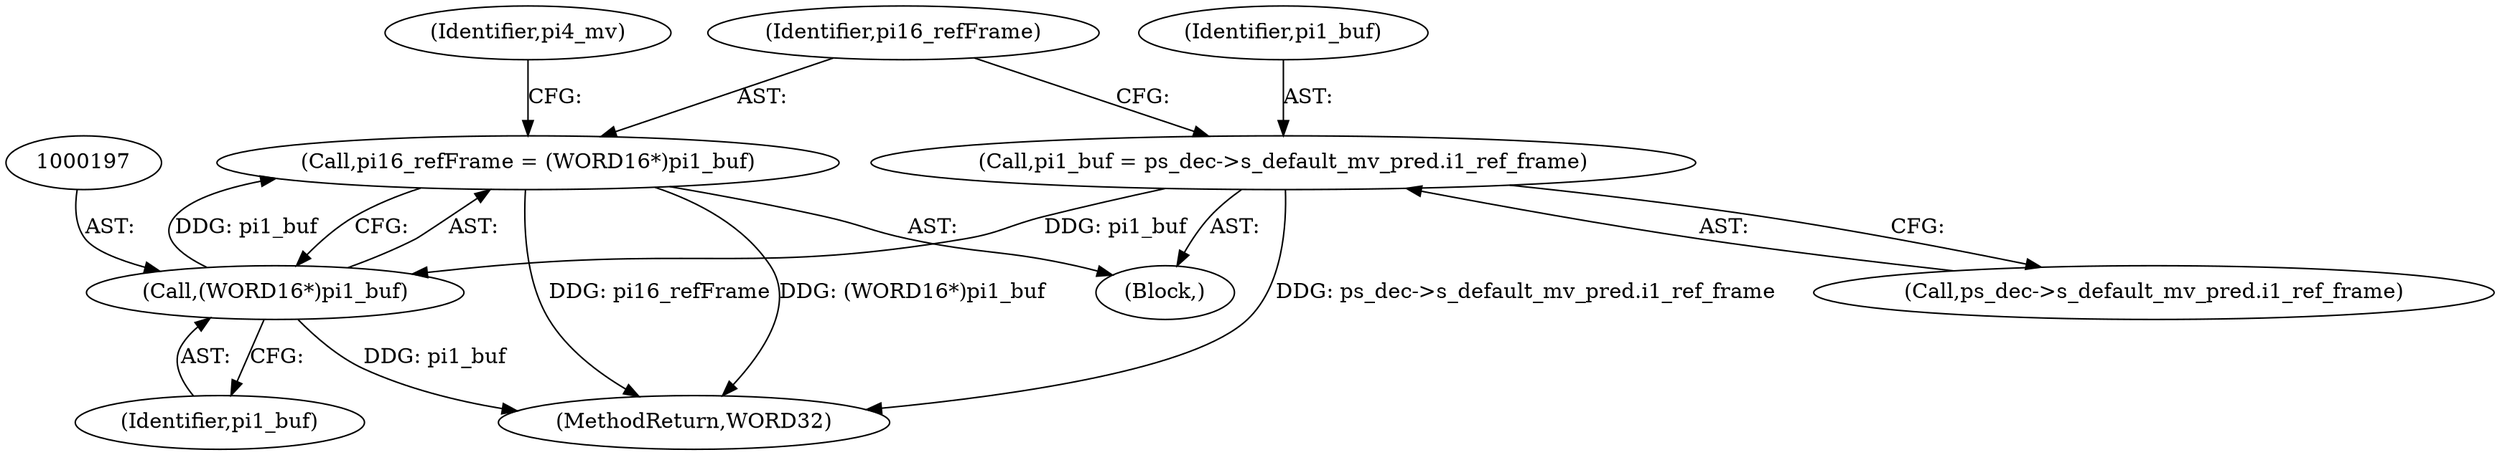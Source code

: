 digraph "0_Android_943323f1d9d3dd5c2634deb26cbe72343ca6b3db_2@pointer" {
"1000194" [label="(Call,pi16_refFrame = (WORD16*)pi1_buf)"];
"1000196" [label="(Call,(WORD16*)pi1_buf)"];
"1000187" [label="(Call,pi1_buf = ps_dec->s_default_mv_pred.i1_ref_frame)"];
"1000196" [label="(Call,(WORD16*)pi1_buf)"];
"1000194" [label="(Call,pi16_refFrame = (WORD16*)pi1_buf)"];
"1000198" [label="(Identifier,pi1_buf)"];
"1001036" [label="(MethodReturn,WORD32)"];
"1000189" [label="(Call,ps_dec->s_default_mv_pred.i1_ref_frame)"];
"1000170" [label="(Block,)"];
"1000195" [label="(Identifier,pi16_refFrame)"];
"1000187" [label="(Call,pi1_buf = ps_dec->s_default_mv_pred.i1_ref_frame)"];
"1000188" [label="(Identifier,pi1_buf)"];
"1000201" [label="(Identifier,pi4_mv)"];
"1000194" -> "1000170"  [label="AST: "];
"1000194" -> "1000196"  [label="CFG: "];
"1000195" -> "1000194"  [label="AST: "];
"1000196" -> "1000194"  [label="AST: "];
"1000201" -> "1000194"  [label="CFG: "];
"1000194" -> "1001036"  [label="DDG: pi16_refFrame"];
"1000194" -> "1001036"  [label="DDG: (WORD16*)pi1_buf"];
"1000196" -> "1000194"  [label="DDG: pi1_buf"];
"1000196" -> "1000198"  [label="CFG: "];
"1000197" -> "1000196"  [label="AST: "];
"1000198" -> "1000196"  [label="AST: "];
"1000196" -> "1001036"  [label="DDG: pi1_buf"];
"1000187" -> "1000196"  [label="DDG: pi1_buf"];
"1000187" -> "1000170"  [label="AST: "];
"1000187" -> "1000189"  [label="CFG: "];
"1000188" -> "1000187"  [label="AST: "];
"1000189" -> "1000187"  [label="AST: "];
"1000195" -> "1000187"  [label="CFG: "];
"1000187" -> "1001036"  [label="DDG: ps_dec->s_default_mv_pred.i1_ref_frame"];
}
